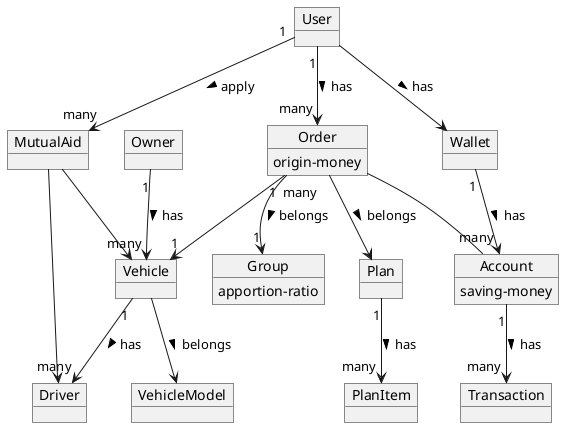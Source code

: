 @startuml
object User
object Group {
  apportion-ratio
}
object Plan
object PlanItem
object Owner
object Driver
object Vehicle
object VehicleModel
object MutualAid
object Wallet
object Transaction
object Order {
  origin-money
}
object Account {
  saving-money
}

User "1" --> "many" Order : has >

User --> Wallet : has >

Order --> Plan : belongs >
Order "1" --> "1" Vehicle
Order "many" --> "1" Group : belongs >

Owner "1" --> "many" Vehicle : has >

User "1" --> "many" MutualAid : apply >

Plan "1" --> "many" PlanItem : has >

Vehicle --> VehicleModel : belongs >
Vehicle "1" --> "many" Driver : has >

Wallet "1" --> "many" Account : has >
Account "1" --> "many" Transaction : has >
Order -- Account

MutualAid --> Driver
MutualAid --> Vehicle

@enduml
